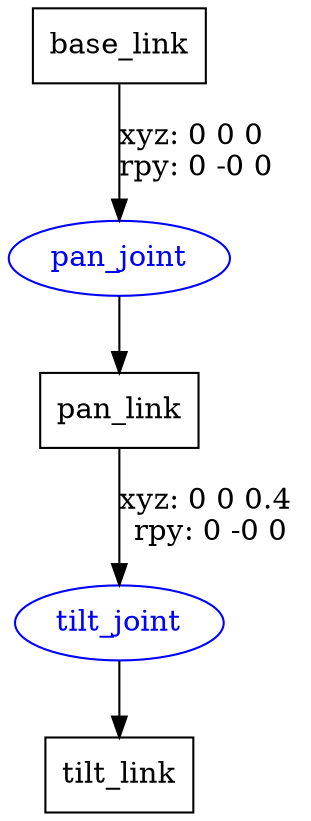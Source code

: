 digraph G {
node [shape=box];
"base_link" [label="base_link"];
"pan_link" [label="pan_link"];
"tilt_link" [label="tilt_link"];
node [shape=ellipse, color=blue, fontcolor=blue];
"base_link" -> "pan_joint" [label="xyz: 0 0 0 \nrpy: 0 -0 0"]
"pan_joint" -> "pan_link"
"pan_link" -> "tilt_joint" [label="xyz: 0 0 0.4 \nrpy: 0 -0 0"]
"tilt_joint" -> "tilt_link"
}

